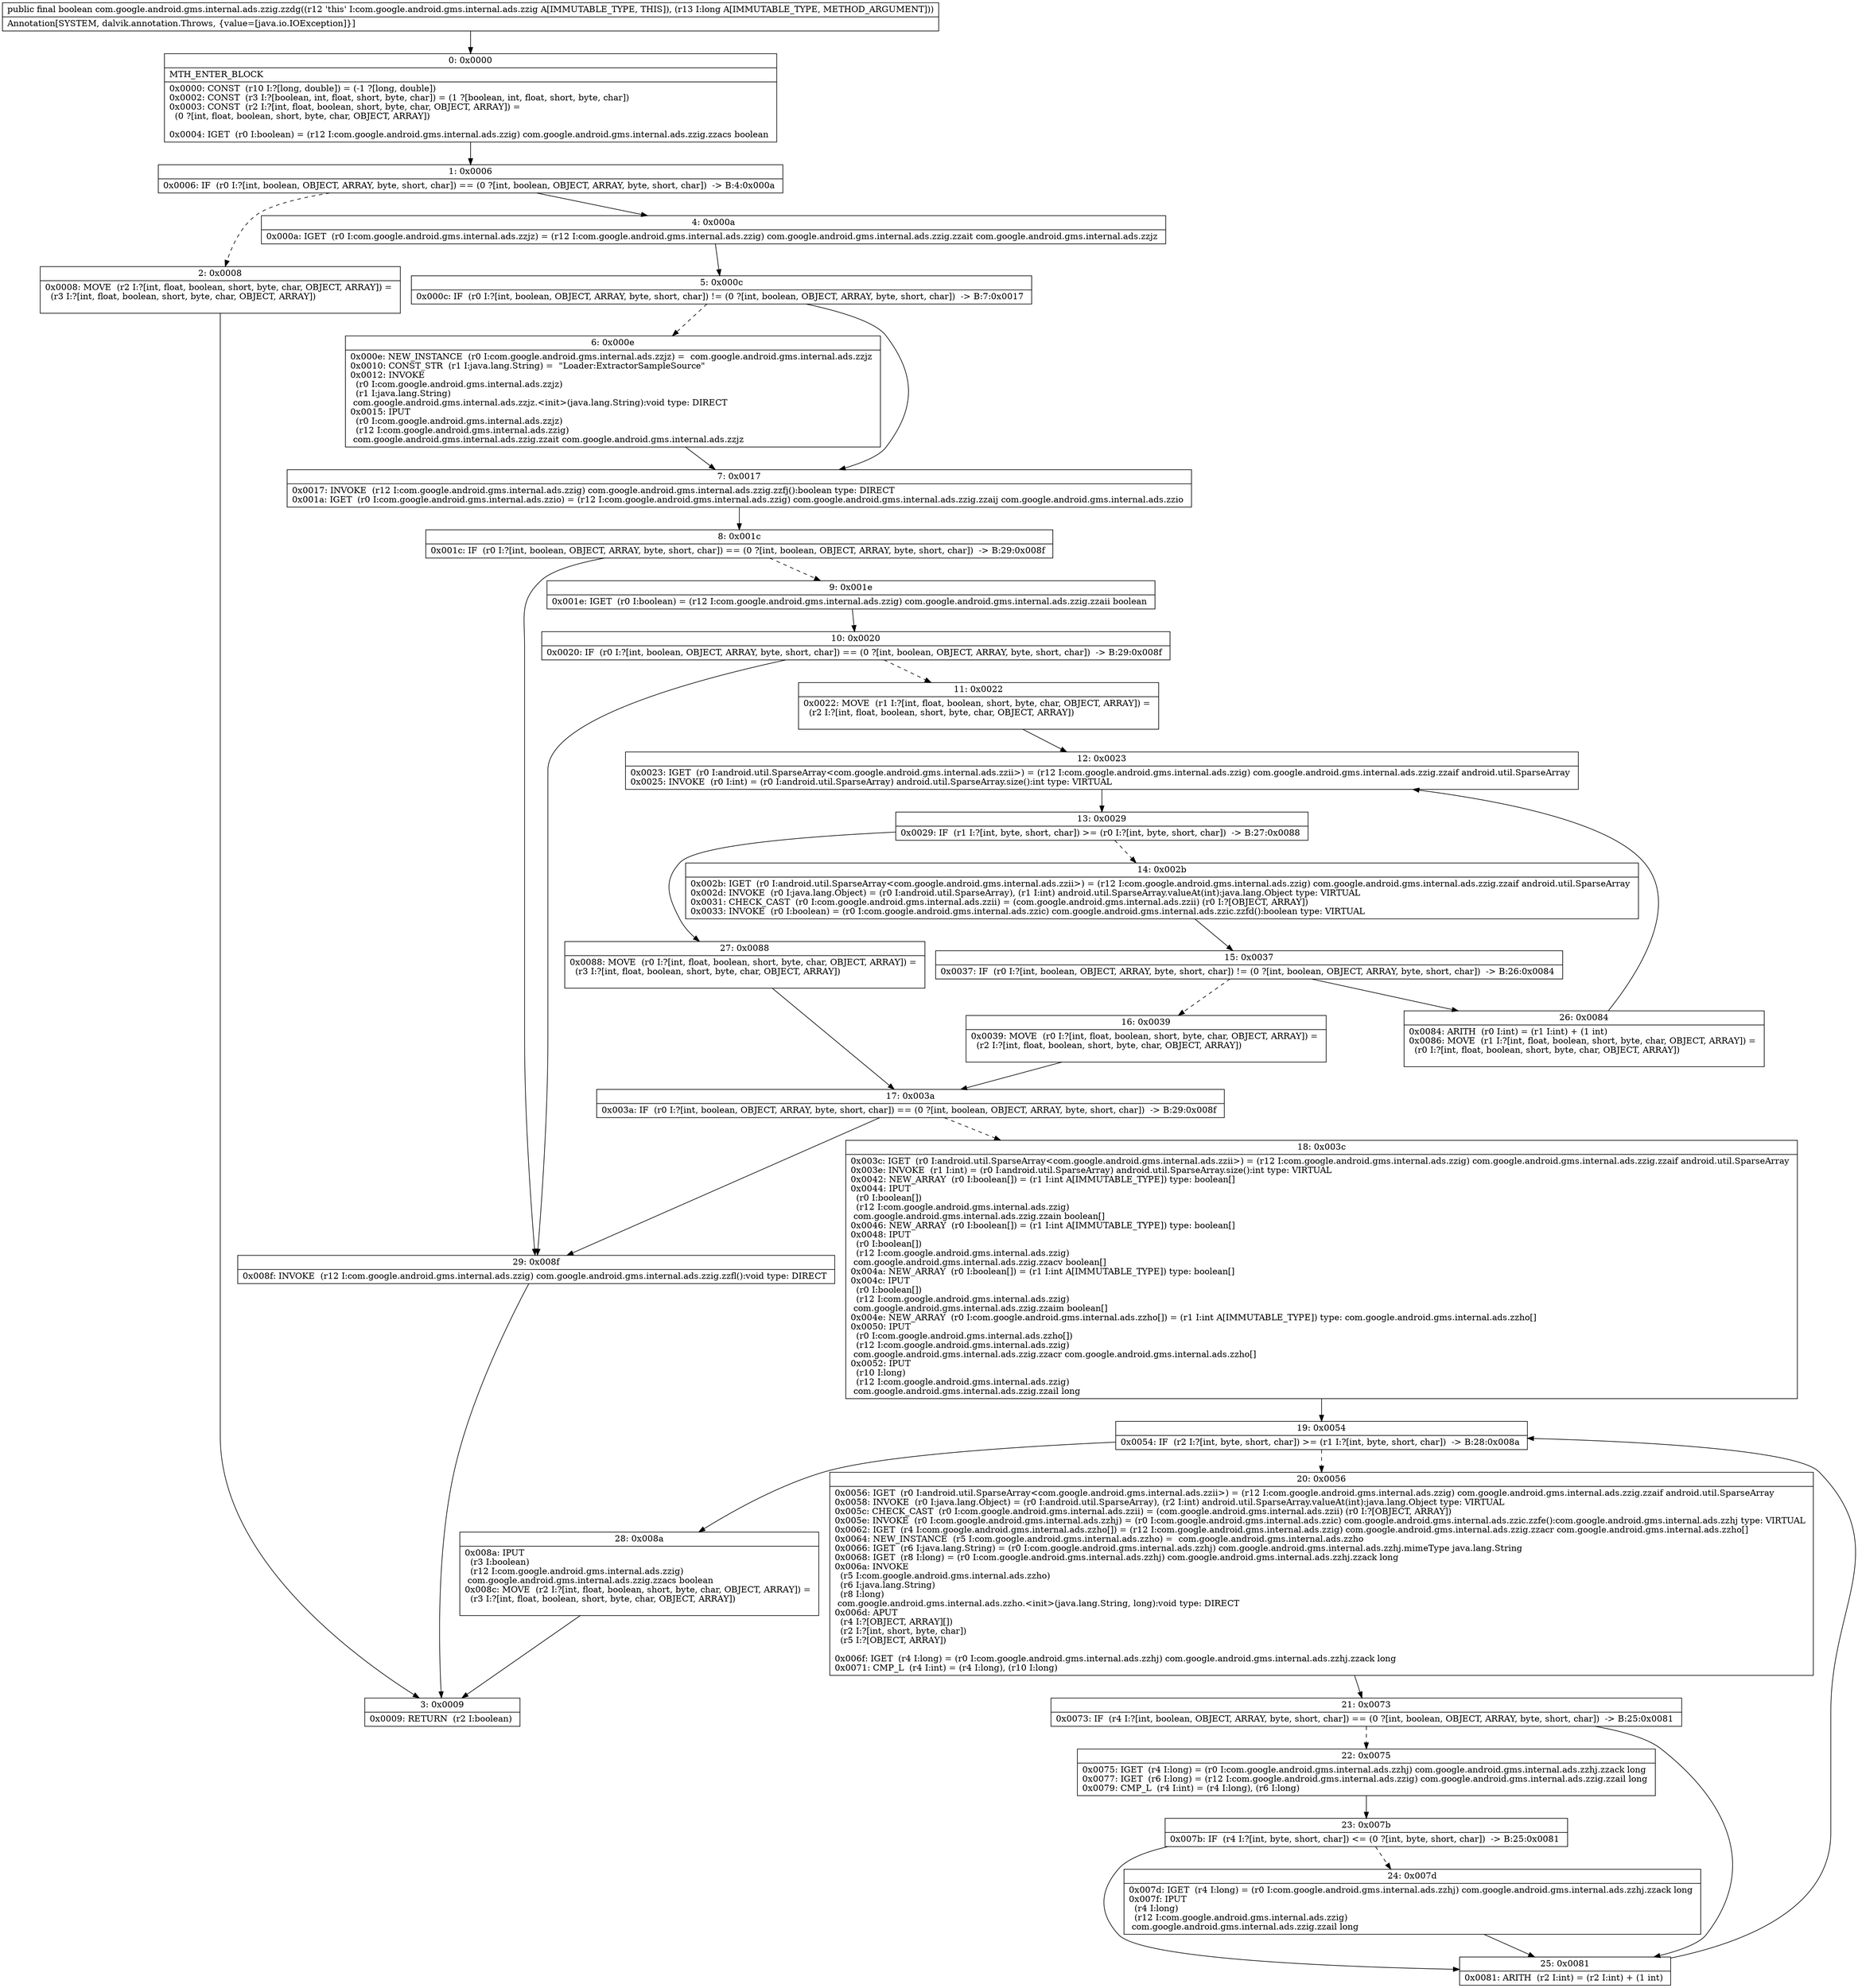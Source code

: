 digraph "CFG forcom.google.android.gms.internal.ads.zzig.zzdg(J)Z" {
Node_0 [shape=record,label="{0\:\ 0x0000|MTH_ENTER_BLOCK\l|0x0000: CONST  (r10 I:?[long, double]) = (\-1 ?[long, double]) \l0x0002: CONST  (r3 I:?[boolean, int, float, short, byte, char]) = (1 ?[boolean, int, float, short, byte, char]) \l0x0003: CONST  (r2 I:?[int, float, boolean, short, byte, char, OBJECT, ARRAY]) = \l  (0 ?[int, float, boolean, short, byte, char, OBJECT, ARRAY])\l \l0x0004: IGET  (r0 I:boolean) = (r12 I:com.google.android.gms.internal.ads.zzig) com.google.android.gms.internal.ads.zzig.zzacs boolean \l}"];
Node_1 [shape=record,label="{1\:\ 0x0006|0x0006: IF  (r0 I:?[int, boolean, OBJECT, ARRAY, byte, short, char]) == (0 ?[int, boolean, OBJECT, ARRAY, byte, short, char])  \-\> B:4:0x000a \l}"];
Node_2 [shape=record,label="{2\:\ 0x0008|0x0008: MOVE  (r2 I:?[int, float, boolean, short, byte, char, OBJECT, ARRAY]) = \l  (r3 I:?[int, float, boolean, short, byte, char, OBJECT, ARRAY])\l \l}"];
Node_3 [shape=record,label="{3\:\ 0x0009|0x0009: RETURN  (r2 I:boolean) \l}"];
Node_4 [shape=record,label="{4\:\ 0x000a|0x000a: IGET  (r0 I:com.google.android.gms.internal.ads.zzjz) = (r12 I:com.google.android.gms.internal.ads.zzig) com.google.android.gms.internal.ads.zzig.zzait com.google.android.gms.internal.ads.zzjz \l}"];
Node_5 [shape=record,label="{5\:\ 0x000c|0x000c: IF  (r0 I:?[int, boolean, OBJECT, ARRAY, byte, short, char]) != (0 ?[int, boolean, OBJECT, ARRAY, byte, short, char])  \-\> B:7:0x0017 \l}"];
Node_6 [shape=record,label="{6\:\ 0x000e|0x000e: NEW_INSTANCE  (r0 I:com.google.android.gms.internal.ads.zzjz) =  com.google.android.gms.internal.ads.zzjz \l0x0010: CONST_STR  (r1 I:java.lang.String) =  \"Loader:ExtractorSampleSource\" \l0x0012: INVOKE  \l  (r0 I:com.google.android.gms.internal.ads.zzjz)\l  (r1 I:java.lang.String)\l com.google.android.gms.internal.ads.zzjz.\<init\>(java.lang.String):void type: DIRECT \l0x0015: IPUT  \l  (r0 I:com.google.android.gms.internal.ads.zzjz)\l  (r12 I:com.google.android.gms.internal.ads.zzig)\l com.google.android.gms.internal.ads.zzig.zzait com.google.android.gms.internal.ads.zzjz \l}"];
Node_7 [shape=record,label="{7\:\ 0x0017|0x0017: INVOKE  (r12 I:com.google.android.gms.internal.ads.zzig) com.google.android.gms.internal.ads.zzig.zzfj():boolean type: DIRECT \l0x001a: IGET  (r0 I:com.google.android.gms.internal.ads.zzio) = (r12 I:com.google.android.gms.internal.ads.zzig) com.google.android.gms.internal.ads.zzig.zzaij com.google.android.gms.internal.ads.zzio \l}"];
Node_8 [shape=record,label="{8\:\ 0x001c|0x001c: IF  (r0 I:?[int, boolean, OBJECT, ARRAY, byte, short, char]) == (0 ?[int, boolean, OBJECT, ARRAY, byte, short, char])  \-\> B:29:0x008f \l}"];
Node_9 [shape=record,label="{9\:\ 0x001e|0x001e: IGET  (r0 I:boolean) = (r12 I:com.google.android.gms.internal.ads.zzig) com.google.android.gms.internal.ads.zzig.zzaii boolean \l}"];
Node_10 [shape=record,label="{10\:\ 0x0020|0x0020: IF  (r0 I:?[int, boolean, OBJECT, ARRAY, byte, short, char]) == (0 ?[int, boolean, OBJECT, ARRAY, byte, short, char])  \-\> B:29:0x008f \l}"];
Node_11 [shape=record,label="{11\:\ 0x0022|0x0022: MOVE  (r1 I:?[int, float, boolean, short, byte, char, OBJECT, ARRAY]) = \l  (r2 I:?[int, float, boolean, short, byte, char, OBJECT, ARRAY])\l \l}"];
Node_12 [shape=record,label="{12\:\ 0x0023|0x0023: IGET  (r0 I:android.util.SparseArray\<com.google.android.gms.internal.ads.zzii\>) = (r12 I:com.google.android.gms.internal.ads.zzig) com.google.android.gms.internal.ads.zzig.zzaif android.util.SparseArray \l0x0025: INVOKE  (r0 I:int) = (r0 I:android.util.SparseArray) android.util.SparseArray.size():int type: VIRTUAL \l}"];
Node_13 [shape=record,label="{13\:\ 0x0029|0x0029: IF  (r1 I:?[int, byte, short, char]) \>= (r0 I:?[int, byte, short, char])  \-\> B:27:0x0088 \l}"];
Node_14 [shape=record,label="{14\:\ 0x002b|0x002b: IGET  (r0 I:android.util.SparseArray\<com.google.android.gms.internal.ads.zzii\>) = (r12 I:com.google.android.gms.internal.ads.zzig) com.google.android.gms.internal.ads.zzig.zzaif android.util.SparseArray \l0x002d: INVOKE  (r0 I:java.lang.Object) = (r0 I:android.util.SparseArray), (r1 I:int) android.util.SparseArray.valueAt(int):java.lang.Object type: VIRTUAL \l0x0031: CHECK_CAST  (r0 I:com.google.android.gms.internal.ads.zzii) = (com.google.android.gms.internal.ads.zzii) (r0 I:?[OBJECT, ARRAY]) \l0x0033: INVOKE  (r0 I:boolean) = (r0 I:com.google.android.gms.internal.ads.zzic) com.google.android.gms.internal.ads.zzic.zzfd():boolean type: VIRTUAL \l}"];
Node_15 [shape=record,label="{15\:\ 0x0037|0x0037: IF  (r0 I:?[int, boolean, OBJECT, ARRAY, byte, short, char]) != (0 ?[int, boolean, OBJECT, ARRAY, byte, short, char])  \-\> B:26:0x0084 \l}"];
Node_16 [shape=record,label="{16\:\ 0x0039|0x0039: MOVE  (r0 I:?[int, float, boolean, short, byte, char, OBJECT, ARRAY]) = \l  (r2 I:?[int, float, boolean, short, byte, char, OBJECT, ARRAY])\l \l}"];
Node_17 [shape=record,label="{17\:\ 0x003a|0x003a: IF  (r0 I:?[int, boolean, OBJECT, ARRAY, byte, short, char]) == (0 ?[int, boolean, OBJECT, ARRAY, byte, short, char])  \-\> B:29:0x008f \l}"];
Node_18 [shape=record,label="{18\:\ 0x003c|0x003c: IGET  (r0 I:android.util.SparseArray\<com.google.android.gms.internal.ads.zzii\>) = (r12 I:com.google.android.gms.internal.ads.zzig) com.google.android.gms.internal.ads.zzig.zzaif android.util.SparseArray \l0x003e: INVOKE  (r1 I:int) = (r0 I:android.util.SparseArray) android.util.SparseArray.size():int type: VIRTUAL \l0x0042: NEW_ARRAY  (r0 I:boolean[]) = (r1 I:int A[IMMUTABLE_TYPE]) type: boolean[] \l0x0044: IPUT  \l  (r0 I:boolean[])\l  (r12 I:com.google.android.gms.internal.ads.zzig)\l com.google.android.gms.internal.ads.zzig.zzain boolean[] \l0x0046: NEW_ARRAY  (r0 I:boolean[]) = (r1 I:int A[IMMUTABLE_TYPE]) type: boolean[] \l0x0048: IPUT  \l  (r0 I:boolean[])\l  (r12 I:com.google.android.gms.internal.ads.zzig)\l com.google.android.gms.internal.ads.zzig.zzacv boolean[] \l0x004a: NEW_ARRAY  (r0 I:boolean[]) = (r1 I:int A[IMMUTABLE_TYPE]) type: boolean[] \l0x004c: IPUT  \l  (r0 I:boolean[])\l  (r12 I:com.google.android.gms.internal.ads.zzig)\l com.google.android.gms.internal.ads.zzig.zzaim boolean[] \l0x004e: NEW_ARRAY  (r0 I:com.google.android.gms.internal.ads.zzho[]) = (r1 I:int A[IMMUTABLE_TYPE]) type: com.google.android.gms.internal.ads.zzho[] \l0x0050: IPUT  \l  (r0 I:com.google.android.gms.internal.ads.zzho[])\l  (r12 I:com.google.android.gms.internal.ads.zzig)\l com.google.android.gms.internal.ads.zzig.zzacr com.google.android.gms.internal.ads.zzho[] \l0x0052: IPUT  \l  (r10 I:long)\l  (r12 I:com.google.android.gms.internal.ads.zzig)\l com.google.android.gms.internal.ads.zzig.zzail long \l}"];
Node_19 [shape=record,label="{19\:\ 0x0054|0x0054: IF  (r2 I:?[int, byte, short, char]) \>= (r1 I:?[int, byte, short, char])  \-\> B:28:0x008a \l}"];
Node_20 [shape=record,label="{20\:\ 0x0056|0x0056: IGET  (r0 I:android.util.SparseArray\<com.google.android.gms.internal.ads.zzii\>) = (r12 I:com.google.android.gms.internal.ads.zzig) com.google.android.gms.internal.ads.zzig.zzaif android.util.SparseArray \l0x0058: INVOKE  (r0 I:java.lang.Object) = (r0 I:android.util.SparseArray), (r2 I:int) android.util.SparseArray.valueAt(int):java.lang.Object type: VIRTUAL \l0x005c: CHECK_CAST  (r0 I:com.google.android.gms.internal.ads.zzii) = (com.google.android.gms.internal.ads.zzii) (r0 I:?[OBJECT, ARRAY]) \l0x005e: INVOKE  (r0 I:com.google.android.gms.internal.ads.zzhj) = (r0 I:com.google.android.gms.internal.ads.zzic) com.google.android.gms.internal.ads.zzic.zzfe():com.google.android.gms.internal.ads.zzhj type: VIRTUAL \l0x0062: IGET  (r4 I:com.google.android.gms.internal.ads.zzho[]) = (r12 I:com.google.android.gms.internal.ads.zzig) com.google.android.gms.internal.ads.zzig.zzacr com.google.android.gms.internal.ads.zzho[] \l0x0064: NEW_INSTANCE  (r5 I:com.google.android.gms.internal.ads.zzho) =  com.google.android.gms.internal.ads.zzho \l0x0066: IGET  (r6 I:java.lang.String) = (r0 I:com.google.android.gms.internal.ads.zzhj) com.google.android.gms.internal.ads.zzhj.mimeType java.lang.String \l0x0068: IGET  (r8 I:long) = (r0 I:com.google.android.gms.internal.ads.zzhj) com.google.android.gms.internal.ads.zzhj.zzack long \l0x006a: INVOKE  \l  (r5 I:com.google.android.gms.internal.ads.zzho)\l  (r6 I:java.lang.String)\l  (r8 I:long)\l com.google.android.gms.internal.ads.zzho.\<init\>(java.lang.String, long):void type: DIRECT \l0x006d: APUT  \l  (r4 I:?[OBJECT, ARRAY][])\l  (r2 I:?[int, short, byte, char])\l  (r5 I:?[OBJECT, ARRAY])\l \l0x006f: IGET  (r4 I:long) = (r0 I:com.google.android.gms.internal.ads.zzhj) com.google.android.gms.internal.ads.zzhj.zzack long \l0x0071: CMP_L  (r4 I:int) = (r4 I:long), (r10 I:long) \l}"];
Node_21 [shape=record,label="{21\:\ 0x0073|0x0073: IF  (r4 I:?[int, boolean, OBJECT, ARRAY, byte, short, char]) == (0 ?[int, boolean, OBJECT, ARRAY, byte, short, char])  \-\> B:25:0x0081 \l}"];
Node_22 [shape=record,label="{22\:\ 0x0075|0x0075: IGET  (r4 I:long) = (r0 I:com.google.android.gms.internal.ads.zzhj) com.google.android.gms.internal.ads.zzhj.zzack long \l0x0077: IGET  (r6 I:long) = (r12 I:com.google.android.gms.internal.ads.zzig) com.google.android.gms.internal.ads.zzig.zzail long \l0x0079: CMP_L  (r4 I:int) = (r4 I:long), (r6 I:long) \l}"];
Node_23 [shape=record,label="{23\:\ 0x007b|0x007b: IF  (r4 I:?[int, byte, short, char]) \<= (0 ?[int, byte, short, char])  \-\> B:25:0x0081 \l}"];
Node_24 [shape=record,label="{24\:\ 0x007d|0x007d: IGET  (r4 I:long) = (r0 I:com.google.android.gms.internal.ads.zzhj) com.google.android.gms.internal.ads.zzhj.zzack long \l0x007f: IPUT  \l  (r4 I:long)\l  (r12 I:com.google.android.gms.internal.ads.zzig)\l com.google.android.gms.internal.ads.zzig.zzail long \l}"];
Node_25 [shape=record,label="{25\:\ 0x0081|0x0081: ARITH  (r2 I:int) = (r2 I:int) + (1 int) \l}"];
Node_26 [shape=record,label="{26\:\ 0x0084|0x0084: ARITH  (r0 I:int) = (r1 I:int) + (1 int) \l0x0086: MOVE  (r1 I:?[int, float, boolean, short, byte, char, OBJECT, ARRAY]) = \l  (r0 I:?[int, float, boolean, short, byte, char, OBJECT, ARRAY])\l \l}"];
Node_27 [shape=record,label="{27\:\ 0x0088|0x0088: MOVE  (r0 I:?[int, float, boolean, short, byte, char, OBJECT, ARRAY]) = \l  (r3 I:?[int, float, boolean, short, byte, char, OBJECT, ARRAY])\l \l}"];
Node_28 [shape=record,label="{28\:\ 0x008a|0x008a: IPUT  \l  (r3 I:boolean)\l  (r12 I:com.google.android.gms.internal.ads.zzig)\l com.google.android.gms.internal.ads.zzig.zzacs boolean \l0x008c: MOVE  (r2 I:?[int, float, boolean, short, byte, char, OBJECT, ARRAY]) = \l  (r3 I:?[int, float, boolean, short, byte, char, OBJECT, ARRAY])\l \l}"];
Node_29 [shape=record,label="{29\:\ 0x008f|0x008f: INVOKE  (r12 I:com.google.android.gms.internal.ads.zzig) com.google.android.gms.internal.ads.zzig.zzfl():void type: DIRECT \l}"];
MethodNode[shape=record,label="{public final boolean com.google.android.gms.internal.ads.zzig.zzdg((r12 'this' I:com.google.android.gms.internal.ads.zzig A[IMMUTABLE_TYPE, THIS]), (r13 I:long A[IMMUTABLE_TYPE, METHOD_ARGUMENT]))  | Annotation[SYSTEM, dalvik.annotation.Throws, \{value=[java.io.IOException]\}]\l}"];
MethodNode -> Node_0;
Node_0 -> Node_1;
Node_1 -> Node_2[style=dashed];
Node_1 -> Node_4;
Node_2 -> Node_3;
Node_4 -> Node_5;
Node_5 -> Node_6[style=dashed];
Node_5 -> Node_7;
Node_6 -> Node_7;
Node_7 -> Node_8;
Node_8 -> Node_9[style=dashed];
Node_8 -> Node_29;
Node_9 -> Node_10;
Node_10 -> Node_11[style=dashed];
Node_10 -> Node_29;
Node_11 -> Node_12;
Node_12 -> Node_13;
Node_13 -> Node_14[style=dashed];
Node_13 -> Node_27;
Node_14 -> Node_15;
Node_15 -> Node_16[style=dashed];
Node_15 -> Node_26;
Node_16 -> Node_17;
Node_17 -> Node_18[style=dashed];
Node_17 -> Node_29;
Node_18 -> Node_19;
Node_19 -> Node_20[style=dashed];
Node_19 -> Node_28;
Node_20 -> Node_21;
Node_21 -> Node_22[style=dashed];
Node_21 -> Node_25;
Node_22 -> Node_23;
Node_23 -> Node_24[style=dashed];
Node_23 -> Node_25;
Node_24 -> Node_25;
Node_25 -> Node_19;
Node_26 -> Node_12;
Node_27 -> Node_17;
Node_28 -> Node_3;
Node_29 -> Node_3;
}

